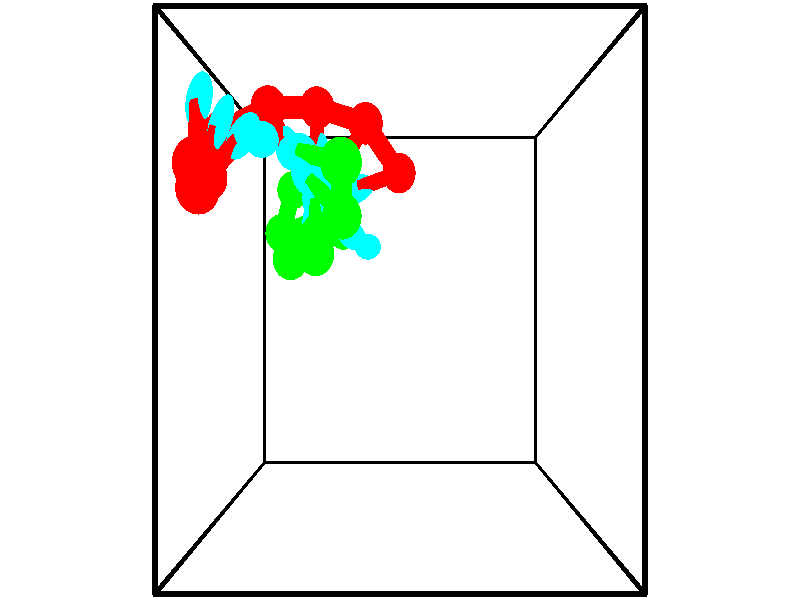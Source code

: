 // switches for output
#declare DRAW_BASES = 1; // possible values are 0, 1; only relevant for DNA ribbons
#declare DRAW_BASES_TYPE = 3; // possible values are 1, 2, 3; only relevant for DNA ribbons
#declare DRAW_FOG = 0; // set to 1 to enable fog

#include "colors.inc"

#include "transforms.inc"
background { rgb <1, 1, 1>}

#default {
   normal{
       ripples 0.25
       frequency 0.20
       turbulence 0.2
       lambda 5
   }
	finish {
		phong 0.1
		phong_size 40.
	}
}

// original window dimensions: 1024x640


// camera settings

camera {
	sky <-0, 1, 0>
	up <-0, 1, 0>
	right 1.6 * <1, 0, 0>
	location <2.5, 2.5, 11.1562>
	look_at <2.5, 2.5, 2.5>
	direction <0, 0, -8.6562>
	angle 67.0682
}


# declare cpy_camera_pos = <2.5, 2.5, 11.1562>;
# if (DRAW_FOG = 1)
fog {
	fog_type 2
	up vnormalize(cpy_camera_pos)
	color rgbt<1,1,1,0.3>
	distance 1e-5
	fog_alt 3e-3
	fog_offset 4
}
# end


// LIGHTS

# declare lum = 6;
global_settings {
	ambient_light rgb lum * <0.05, 0.05, 0.05>
	max_trace_level 15
}# declare cpy_direct_light_amount = 0.25;
light_source
{	1000 * <-1, -1, 1>,
	rgb lum * cpy_direct_light_amount
	parallel
}

light_source
{	1000 * <1, 1, -1>,
	rgb lum * cpy_direct_light_amount
	parallel
}

// strand 0

// nucleotide -1

// particle -1
sphere {
	<0.313836, 3.716465, 4.667437> 0.250000
	pigment { color rgbt <1,0,0,0> }
	no_shadow
}
cylinder {
	<0.280182, 4.088308, 4.523911>,  <0.259990, 4.311414, 4.437795>, 0.100000
	pigment { color rgbt <1,0,0,0> }
	no_shadow
}
cylinder {
	<0.280182, 4.088308, 4.523911>,  <0.313836, 3.716465, 4.667437>, 0.100000
	pigment { color rgbt <1,0,0,0> }
	no_shadow
}

// particle -1
sphere {
	<0.280182, 4.088308, 4.523911> 0.100000
	pigment { color rgbt <1,0,0,0> }
	no_shadow
}
sphere {
	0, 1
	scale<0.080000,0.200000,0.300000>
	matrix <0.517231, -0.267041, -0.813118,
		-0.851700, -0.254002, -0.458355,
		-0.084134, 0.929609, -0.358817,
		0.254942, 4.367191, 4.416265>
	pigment { color rgbt <0,1,1,0> }
	no_shadow
}
cylinder {
	<0.109114, 3.593678, 4.024017>,  <0.313836, 3.716465, 4.667437>, 0.130000
	pigment { color rgbt <1,0,0,0> }
	no_shadow
}

// nucleotide -1

// particle -1
sphere {
	<0.109114, 3.593678, 4.024017> 0.250000
	pigment { color rgbt <1,0,0,0> }
	no_shadow
}
cylinder {
	<0.262390, 3.963097, 4.030060>,  <0.354356, 4.184748, 4.033685>, 0.100000
	pigment { color rgbt <1,0,0,0> }
	no_shadow
}
cylinder {
	<0.262390, 3.963097, 4.030060>,  <0.109114, 3.593678, 4.024017>, 0.100000
	pigment { color rgbt <1,0,0,0> }
	no_shadow
}

// particle -1
sphere {
	<0.262390, 3.963097, 4.030060> 0.100000
	pigment { color rgbt <1,0,0,0> }
	no_shadow
}
sphere {
	0, 1
	scale<0.080000,0.200000,0.300000>
	matrix <0.599515, -0.236238, -0.764704,
		-0.702671, 0.302083, -0.644204,
		0.383189, 0.923546, 0.015106,
		0.377347, 4.240160, 4.034592>
	pigment { color rgbt <0,1,1,0> }
	no_shadow
}
cylinder {
	<0.024773, 3.811767, 3.405979>,  <0.109114, 3.593678, 4.024017>, 0.130000
	pigment { color rgbt <1,0,0,0> }
	no_shadow
}

// nucleotide -1

// particle -1
sphere {
	<0.024773, 3.811767, 3.405979> 0.250000
	pigment { color rgbt <1,0,0,0> }
	no_shadow
}
cylinder {
	<0.323227, 4.030121, 3.558449>,  <0.502299, 4.161133, 3.649930>, 0.100000
	pigment { color rgbt <1,0,0,0> }
	no_shadow
}
cylinder {
	<0.323227, 4.030121, 3.558449>,  <0.024773, 3.811767, 3.405979>, 0.100000
	pigment { color rgbt <1,0,0,0> }
	no_shadow
}

// particle -1
sphere {
	<0.323227, 4.030121, 3.558449> 0.100000
	pigment { color rgbt <1,0,0,0> }
	no_shadow
}
sphere {
	0, 1
	scale<0.080000,0.200000,0.300000>
	matrix <0.491192, -0.064839, -0.868635,
		-0.449460, 0.835348, -0.316513,
		0.746134, 0.545885, 0.381174,
		0.547067, 4.193886, 3.672801>
	pigment { color rgbt <0,1,1,0> }
	no_shadow
}
cylinder {
	<0.099656, 4.423498, 2.909512>,  <0.024773, 3.811767, 3.405979>, 0.130000
	pigment { color rgbt <1,0,0,0> }
	no_shadow
}

// nucleotide -1

// particle -1
sphere {
	<0.099656, 4.423498, 2.909512> 0.250000
	pigment { color rgbt <1,0,0,0> }
	no_shadow
}
cylinder {
	<0.432953, 4.326225, 3.108135>,  <0.632931, 4.267862, 3.227309>, 0.100000
	pigment { color rgbt <1,0,0,0> }
	no_shadow
}
cylinder {
	<0.432953, 4.326225, 3.108135>,  <0.099656, 4.423498, 2.909512>, 0.100000
	pigment { color rgbt <1,0,0,0> }
	no_shadow
}

// particle -1
sphere {
	<0.432953, 4.326225, 3.108135> 0.100000
	pigment { color rgbt <1,0,0,0> }
	no_shadow
}
sphere {
	0, 1
	scale<0.080000,0.200000,0.300000>
	matrix <0.503245, -0.038439, -0.863288,
		0.229022, 0.969219, 0.090351,
		0.833243, -0.243181, 0.496558,
		0.682926, 4.253271, 3.257103>
	pigment { color rgbt <0,1,1,0> }
	no_shadow
}
cylinder {
	<0.636510, 4.777106, 2.597308>,  <0.099656, 4.423498, 2.909512>, 0.130000
	pigment { color rgbt <1,0,0,0> }
	no_shadow
}

// nucleotide -1

// particle -1
sphere {
	<0.636510, 4.777106, 2.597308> 0.250000
	pigment { color rgbt <1,0,0,0> }
	no_shadow
}
cylinder {
	<0.820137, 4.468319, 2.773182>,  <0.930313, 4.283047, 2.878706>, 0.100000
	pigment { color rgbt <1,0,0,0> }
	no_shadow
}
cylinder {
	<0.820137, 4.468319, 2.773182>,  <0.636510, 4.777106, 2.597308>, 0.100000
	pigment { color rgbt <1,0,0,0> }
	no_shadow
}

// particle -1
sphere {
	<0.820137, 4.468319, 2.773182> 0.100000
	pigment { color rgbt <1,0,0,0> }
	no_shadow
}
sphere {
	0, 1
	scale<0.080000,0.200000,0.300000>
	matrix <0.615221, -0.080800, -0.784203,
		0.640906, 0.630506, 0.437838,
		0.459067, -0.771967, 0.439686,
		0.957857, 4.236729, 2.905088>
	pigment { color rgbt <0,1,1,0> }
	no_shadow
}
cylinder {
	<1.289344, 4.844734, 2.324511>,  <0.636510, 4.777106, 2.597308>, 0.130000
	pigment { color rgbt <1,0,0,0> }
	no_shadow
}

// nucleotide -1

// particle -1
sphere {
	<1.289344, 4.844734, 2.324511> 0.250000
	pigment { color rgbt <1,0,0,0> }
	no_shadow
}
cylinder {
	<1.308945, 4.488401, 2.505184>,  <1.320705, 4.274601, 2.613588>, 0.100000
	pigment { color rgbt <1,0,0,0> }
	no_shadow
}
cylinder {
	<1.308945, 4.488401, 2.505184>,  <1.289344, 4.844734, 2.324511>, 0.100000
	pigment { color rgbt <1,0,0,0> }
	no_shadow
}

// particle -1
sphere {
	<1.308945, 4.488401, 2.505184> 0.100000
	pigment { color rgbt <1,0,0,0> }
	no_shadow
}
sphere {
	0, 1
	scale<0.080000,0.200000,0.300000>
	matrix <0.554159, -0.351988, -0.754329,
		0.830967, 0.287267, 0.476415,
		0.049001, -0.890832, 0.451682,
		1.323645, 4.221152, 2.640689>
	pigment { color rgbt <0,1,1,0> }
	no_shadow
}
cylinder {
	<1.999864, 4.637743, 2.386632>,  <1.289344, 4.844734, 2.324511>, 0.130000
	pigment { color rgbt <1,0,0,0> }
	no_shadow
}

// nucleotide -1

// particle -1
sphere {
	<1.999864, 4.637743, 2.386632> 0.250000
	pigment { color rgbt <1,0,0,0> }
	no_shadow
}
cylinder {
	<1.772118, 4.309090, 2.375727>,  <1.635470, 4.111898, 2.369184>, 0.100000
	pigment { color rgbt <1,0,0,0> }
	no_shadow
}
cylinder {
	<1.772118, 4.309090, 2.375727>,  <1.999864, 4.637743, 2.386632>, 0.100000
	pigment { color rgbt <1,0,0,0> }
	no_shadow
}

// particle -1
sphere {
	<1.772118, 4.309090, 2.375727> 0.100000
	pigment { color rgbt <1,0,0,0> }
	no_shadow
}
sphere {
	0, 1
	scale<0.080000,0.200000,0.300000>
	matrix <0.485999, -0.309664, -0.817259,
		0.663045, -0.478569, 0.575625,
		-0.569365, -0.821633, -0.027263,
		1.601308, 4.062600, 2.367548>
	pigment { color rgbt <0,1,1,0> }
	no_shadow
}
cylinder {
	<2.484619, 4.091137, 2.069078>,  <1.999864, 4.637743, 2.386632>, 0.130000
	pigment { color rgbt <1,0,0,0> }
	no_shadow
}

// nucleotide -1

// particle -1
sphere {
	<2.484619, 4.091137, 2.069078> 0.250000
	pigment { color rgbt <1,0,0,0> }
	no_shadow
}
cylinder {
	<2.102921, 3.982592, 2.018837>,  <1.873901, 3.917464, 1.988693>, 0.100000
	pigment { color rgbt <1,0,0,0> }
	no_shadow
}
cylinder {
	<2.102921, 3.982592, 2.018837>,  <2.484619, 4.091137, 2.069078>, 0.100000
	pigment { color rgbt <1,0,0,0> }
	no_shadow
}

// particle -1
sphere {
	<2.102921, 3.982592, 2.018837> 0.100000
	pigment { color rgbt <1,0,0,0> }
	no_shadow
}
sphere {
	0, 1
	scale<0.080000,0.200000,0.300000>
	matrix <0.210355, -0.310665, -0.926951,
		0.212521, -0.910960, 0.353533,
		-0.954246, -0.271365, -0.125602,
		1.816647, 3.901182, 1.981156>
	pigment { color rgbt <0,1,1,0> }
	no_shadow
}
// strand 1

// nucleotide -1

// particle -1
sphere {
	<1.470498, 3.507086, 0.252321> 0.250000
	pigment { color rgbt <0,1,0,0> }
	no_shadow
}
cylinder {
	<1.738731, 3.371010, 0.516014>,  <1.899672, 3.289364, 0.674230>, 0.100000
	pigment { color rgbt <0,1,0,0> }
	no_shadow
}
cylinder {
	<1.738731, 3.371010, 0.516014>,  <1.470498, 3.507086, 0.252321>, 0.100000
	pigment { color rgbt <0,1,0,0> }
	no_shadow
}

// particle -1
sphere {
	<1.738731, 3.371010, 0.516014> 0.100000
	pigment { color rgbt <0,1,0,0> }
	no_shadow
}
sphere {
	0, 1
	scale<0.080000,0.200000,0.300000>
	matrix <-0.469855, 0.492911, 0.732308,
		-0.574067, -0.800818, 0.170698,
		0.670584, -0.340191, 0.659233,
		1.939906, 3.268953, 0.713784>
	pigment { color rgbt <0,1,1,0> }
	no_shadow
}
cylinder {
	<1.203863, 3.865903, 0.829754>,  <1.470498, 3.507086, 0.252321>, 0.130000
	pigment { color rgbt <0,1,0,0> }
	no_shadow
}

// nucleotide -1

// particle -1
sphere {
	<1.203863, 3.865903, 0.829754> 0.250000
	pigment { color rgbt <0,1,0,0> }
	no_shadow
}
cylinder {
	<1.477272, 3.610909, 0.971970>,  <1.641317, 3.457912, 1.057299>, 0.100000
	pigment { color rgbt <0,1,0,0> }
	no_shadow
}
cylinder {
	<1.477272, 3.610909, 0.971970>,  <1.203863, 3.865903, 0.829754>, 0.100000
	pigment { color rgbt <0,1,0,0> }
	no_shadow
}

// particle -1
sphere {
	<1.477272, 3.610909, 0.971970> 0.100000
	pigment { color rgbt <0,1,0,0> }
	no_shadow
}
sphere {
	0, 1
	scale<0.080000,0.200000,0.300000>
	matrix <-0.123238, 0.379306, 0.917028,
		-0.719451, -0.670625, 0.180702,
		0.683523, -0.637487, 0.355538,
		1.682329, 3.419662, 1.078631>
	pigment { color rgbt <0,1,1,0> }
	no_shadow
}
cylinder {
	<0.779861, 3.974738, 1.432280>,  <1.203863, 3.865903, 0.829754>, 0.130000
	pigment { color rgbt <0,1,0,0> }
	no_shadow
}

// nucleotide -1

// particle -1
sphere {
	<0.779861, 3.974738, 1.432280> 0.250000
	pigment { color rgbt <0,1,0,0> }
	no_shadow
}
cylinder {
	<1.124710, 3.784966, 1.503452>,  <1.331619, 3.671102, 1.546156>, 0.100000
	pigment { color rgbt <0,1,0,0> }
	no_shadow
}
cylinder {
	<1.124710, 3.784966, 1.503452>,  <0.779861, 3.974738, 1.432280>, 0.100000
	pigment { color rgbt <0,1,0,0> }
	no_shadow
}

// particle -1
sphere {
	<1.124710, 3.784966, 1.503452> 0.100000
	pigment { color rgbt <0,1,0,0> }
	no_shadow
}
sphere {
	0, 1
	scale<0.080000,0.200000,0.300000>
	matrix <-0.189926, 0.022987, 0.981529,
		-0.469759, -0.879992, -0.070290,
		0.862122, -0.474432, 0.177932,
		1.383347, 3.642636, 1.556832>
	pigment { color rgbt <0,1,1,0> }
	no_shadow
}
cylinder {
	<0.678088, 3.355683, 1.834194>,  <0.779861, 3.974738, 1.432280>, 0.130000
	pigment { color rgbt <0,1,0,0> }
	no_shadow
}

// nucleotide -1

// particle -1
sphere {
	<0.678088, 3.355683, 1.834194> 0.250000
	pigment { color rgbt <0,1,0,0> }
	no_shadow
}
cylinder {
	<1.050133, 3.484657, 1.904537>,  <1.273360, 3.562042, 1.946743>, 0.100000
	pigment { color rgbt <0,1,0,0> }
	no_shadow
}
cylinder {
	<1.050133, 3.484657, 1.904537>,  <0.678088, 3.355683, 1.834194>, 0.100000
	pigment { color rgbt <0,1,0,0> }
	no_shadow
}

// particle -1
sphere {
	<1.050133, 3.484657, 1.904537> 0.100000
	pigment { color rgbt <0,1,0,0> }
	no_shadow
}
sphere {
	0, 1
	scale<0.080000,0.200000,0.300000>
	matrix <-0.189310, 0.010585, 0.981860,
		0.314725, -0.946532, 0.070885,
		0.930113, 0.322435, 0.175857,
		1.329167, 3.581388, 1.957294>
	pigment { color rgbt <0,1,1,0> }
	no_shadow
}
cylinder {
	<0.919226, 2.988834, 2.441415>,  <0.678088, 3.355683, 1.834194>, 0.130000
	pigment { color rgbt <0,1,0,0> }
	no_shadow
}

// nucleotide -1

// particle -1
sphere {
	<0.919226, 2.988834, 2.441415> 0.250000
	pigment { color rgbt <0,1,0,0> }
	no_shadow
}
cylinder {
	<1.145821, 3.316128, 2.402252>,  <1.281777, 3.512504, 2.378754>, 0.100000
	pigment { color rgbt <0,1,0,0> }
	no_shadow
}
cylinder {
	<1.145821, 3.316128, 2.402252>,  <0.919226, 2.988834, 2.441415>, 0.100000
	pigment { color rgbt <0,1,0,0> }
	no_shadow
}

// particle -1
sphere {
	<1.145821, 3.316128, 2.402252> 0.100000
	pigment { color rgbt <0,1,0,0> }
	no_shadow
}
sphere {
	0, 1
	scale<0.080000,0.200000,0.300000>
	matrix <-0.086599, 0.177260, 0.980347,
		0.819509, -0.546874, 0.171274,
		0.566486, 0.818234, -0.097908,
		1.315767, 3.561598, 2.372880>
	pigment { color rgbt <0,1,1,0> }
	no_shadow
}
cylinder {
	<1.360168, 3.018825, 3.015363>,  <0.919226, 2.988834, 2.441415>, 0.130000
	pigment { color rgbt <0,1,0,0> }
	no_shadow
}

// nucleotide -1

// particle -1
sphere {
	<1.360168, 3.018825, 3.015363> 0.250000
	pigment { color rgbt <0,1,0,0> }
	no_shadow
}
cylinder {
	<1.352821, 3.404312, 2.908848>,  <1.348413, 3.635605, 2.844939>, 0.100000
	pigment { color rgbt <0,1,0,0> }
	no_shadow
}
cylinder {
	<1.352821, 3.404312, 2.908848>,  <1.360168, 3.018825, 3.015363>, 0.100000
	pigment { color rgbt <0,1,0,0> }
	no_shadow
}

// particle -1
sphere {
	<1.352821, 3.404312, 2.908848> 0.100000
	pigment { color rgbt <0,1,0,0> }
	no_shadow
}
sphere {
	0, 1
	scale<0.080000,0.200000,0.300000>
	matrix <-0.158036, 0.260187, 0.952537,
		0.987262, 0.059578, 0.147524,
		-0.018366, 0.963719, -0.266288,
		1.347311, 3.693428, 2.828961>
	pigment { color rgbt <0,1,1,0> }
	no_shadow
}
cylinder {
	<1.757312, 3.395478, 3.429491>,  <1.360168, 3.018825, 3.015363>, 0.130000
	pigment { color rgbt <0,1,0,0> }
	no_shadow
}

// nucleotide -1

// particle -1
sphere {
	<1.757312, 3.395478, 3.429491> 0.250000
	pigment { color rgbt <0,1,0,0> }
	no_shadow
}
cylinder {
	<1.490601, 3.659153, 3.290421>,  <1.330574, 3.817358, 3.206979>, 0.100000
	pigment { color rgbt <0,1,0,0> }
	no_shadow
}
cylinder {
	<1.490601, 3.659153, 3.290421>,  <1.757312, 3.395478, 3.429491>, 0.100000
	pigment { color rgbt <0,1,0,0> }
	no_shadow
}

// particle -1
sphere {
	<1.490601, 3.659153, 3.290421> 0.100000
	pigment { color rgbt <0,1,0,0> }
	no_shadow
}
sphere {
	0, 1
	scale<0.080000,0.200000,0.300000>
	matrix <-0.298792, 0.190927, 0.935024,
		0.682736, 0.727337, 0.069654,
		-0.666779, 0.659187, -0.347675,
		1.290567, 3.856909, 3.186118>
	pigment { color rgbt <0,1,1,0> }
	no_shadow
}
cylinder {
	<1.790882, 3.878879, 3.908488>,  <1.757312, 3.395478, 3.429491>, 0.130000
	pigment { color rgbt <0,1,0,0> }
	no_shadow
}

// nucleotide -1

// particle -1
sphere {
	<1.790882, 3.878879, 3.908488> 0.250000
	pigment { color rgbt <0,1,0,0> }
	no_shadow
}
cylinder {
	<1.454384, 3.982300, 3.718557>,  <1.252485, 4.044352, 3.604599>, 0.100000
	pigment { color rgbt <0,1,0,0> }
	no_shadow
}
cylinder {
	<1.454384, 3.982300, 3.718557>,  <1.790882, 3.878879, 3.908488>, 0.100000
	pigment { color rgbt <0,1,0,0> }
	no_shadow
}

// particle -1
sphere {
	<1.454384, 3.982300, 3.718557> 0.100000
	pigment { color rgbt <0,1,0,0> }
	no_shadow
}
sphere {
	0, 1
	scale<0.080000,0.200000,0.300000>
	matrix <-0.422072, 0.234792, 0.875630,
		0.337881, 0.937029, -0.088390,
		-0.841244, 0.258552, -0.474826,
		1.202011, 4.059865, 3.576110>
	pigment { color rgbt <0,1,1,0> }
	no_shadow
}
// box output
cylinder {
	<0.000000, 0.000000, 0.000000>,  <5.000000, 0.000000, 0.000000>, 0.025000
	pigment { color rgbt <0,0,0,0> }
	no_shadow
}
cylinder {
	<0.000000, 0.000000, 0.000000>,  <0.000000, 5.000000, 0.000000>, 0.025000
	pigment { color rgbt <0,0,0,0> }
	no_shadow
}
cylinder {
	<0.000000, 0.000000, 0.000000>,  <0.000000, 0.000000, 5.000000>, 0.025000
	pigment { color rgbt <0,0,0,0> }
	no_shadow
}
cylinder {
	<5.000000, 5.000000, 5.000000>,  <0.000000, 5.000000, 5.000000>, 0.025000
	pigment { color rgbt <0,0,0,0> }
	no_shadow
}
cylinder {
	<5.000000, 5.000000, 5.000000>,  <5.000000, 0.000000, 5.000000>, 0.025000
	pigment { color rgbt <0,0,0,0> }
	no_shadow
}
cylinder {
	<5.000000, 5.000000, 5.000000>,  <5.000000, 5.000000, 0.000000>, 0.025000
	pigment { color rgbt <0,0,0,0> }
	no_shadow
}
cylinder {
	<0.000000, 0.000000, 5.000000>,  <0.000000, 5.000000, 5.000000>, 0.025000
	pigment { color rgbt <0,0,0,0> }
	no_shadow
}
cylinder {
	<0.000000, 0.000000, 5.000000>,  <5.000000, 0.000000, 5.000000>, 0.025000
	pigment { color rgbt <0,0,0,0> }
	no_shadow
}
cylinder {
	<5.000000, 5.000000, 0.000000>,  <0.000000, 5.000000, 0.000000>, 0.025000
	pigment { color rgbt <0,0,0,0> }
	no_shadow
}
cylinder {
	<5.000000, 5.000000, 0.000000>,  <5.000000, 0.000000, 0.000000>, 0.025000
	pigment { color rgbt <0,0,0,0> }
	no_shadow
}
cylinder {
	<5.000000, 0.000000, 5.000000>,  <5.000000, 0.000000, 0.000000>, 0.025000
	pigment { color rgbt <0,0,0,0> }
	no_shadow
}
cylinder {
	<0.000000, 5.000000, 0.000000>,  <0.000000, 5.000000, 5.000000>, 0.025000
	pigment { color rgbt <0,0,0,0> }
	no_shadow
}
// end of box output
